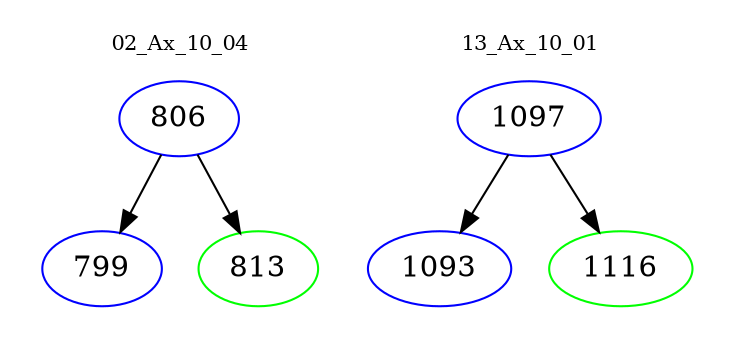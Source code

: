 digraph{
subgraph cluster_0 {
color = white
label = "02_Ax_10_04";
fontsize=10;
T0_806 [label="806", color="blue"]
T0_806 -> T0_799 [color="black"]
T0_799 [label="799", color="blue"]
T0_806 -> T0_813 [color="black"]
T0_813 [label="813", color="green"]
}
subgraph cluster_1 {
color = white
label = "13_Ax_10_01";
fontsize=10;
T1_1097 [label="1097", color="blue"]
T1_1097 -> T1_1093 [color="black"]
T1_1093 [label="1093", color="blue"]
T1_1097 -> T1_1116 [color="black"]
T1_1116 [label="1116", color="green"]
}
}
